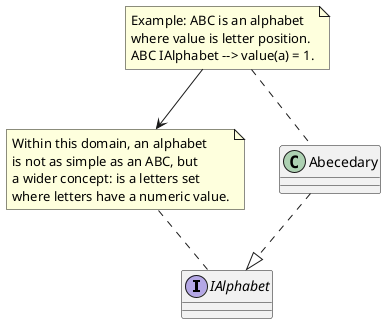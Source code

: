 @startuml
'https://plantuml.com/class-diagram

interface IAlphabet

note as NoteIAlphabet
Within this domain, an alphabet
is not as simple as an ABC, but
a wider concept: is a letters set
where letters have a numeric value.
end note
NoteIAlphabet .. IAlphabet

Abecedary ..|> IAlphabet

note as NoteAbecedary
Example: ABC is an alphabet
where value is letter position.
ABC IAlphabet --> value(a) = 1.
end note
NoteAbecedary .. Abecedary
NoteAbecedary --> NoteIAlphabet
@enduml